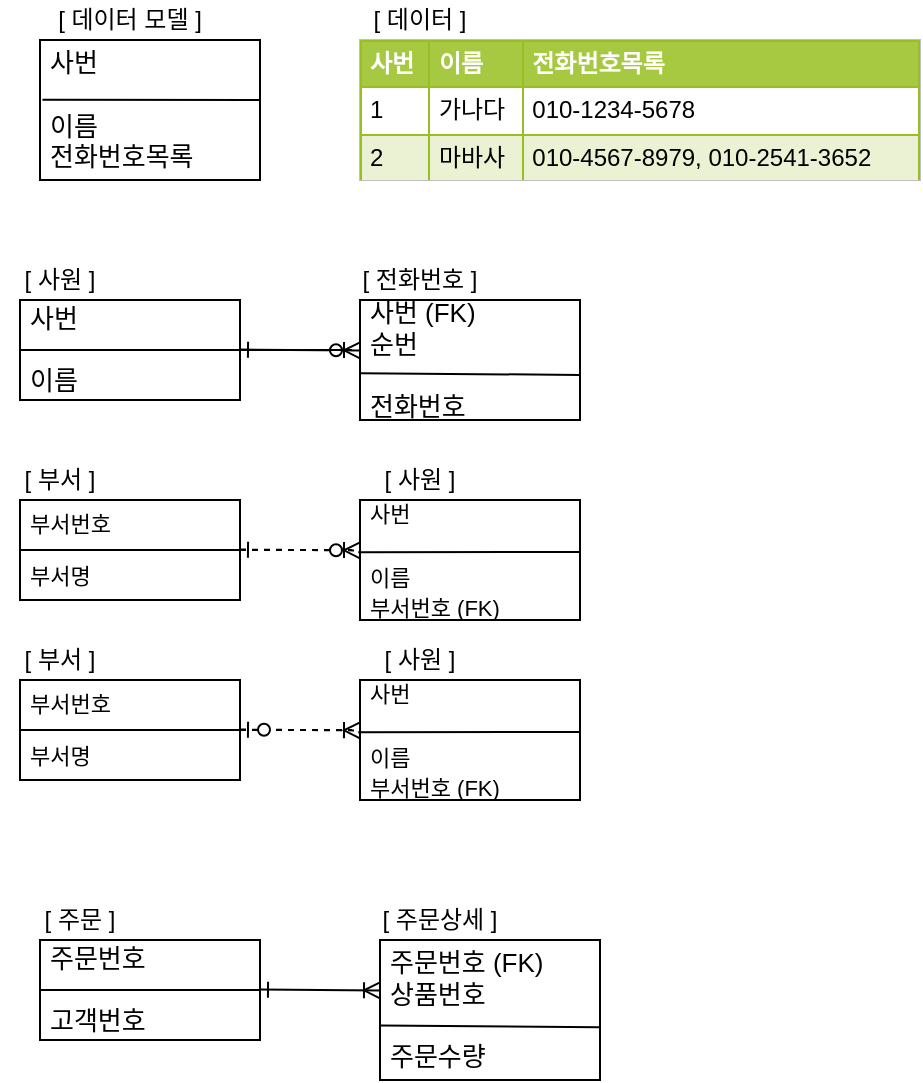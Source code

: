 <mxfile version="14.7.0" type="github">
  <diagram id="yMqmRxsFKSuYLz45rzKb" name="Page-1">
    <mxGraphModel dx="703" dy="366" grid="1" gridSize="10" guides="1" tooltips="1" connect="1" arrows="1" fold="1" page="1" pageScale="1" pageWidth="827" pageHeight="1169" math="0" shadow="0">
      <root>
        <mxCell id="0" />
        <mxCell id="1" parent="0" />
        <mxCell id="aa_f2ZGC6EdxBAOHI3M5-32" value="" style="edgeStyle=orthogonalEdgeStyle;rounded=0;orthogonalLoop=1;jettySize=auto;html=1;endArrow=ERone;endFill=0;jumpSize=6;startSize=7;dashed=1;" parent="1" source="aa_f2ZGC6EdxBAOHI3M5-33" edge="1">
          <mxGeometry relative="1" as="geometry">
            <mxPoint x="140" y="385" as="sourcePoint" />
            <mxPoint x="196" y="385" as="targetPoint" />
            <Array as="points">
              <mxPoint x="160" y="385" />
              <mxPoint x="160" y="385" />
            </Array>
          </mxGeometry>
        </mxCell>
        <mxCell id="aa_f2ZGC6EdxBAOHI3M5-39" value="" style="endArrow=ERoneToMany;html=1;fontSize=13;exitX=1;exitY=0.5;exitDx=0;exitDy=0;startArrow=ERzeroToOne;startFill=1;endFill=0;dashed=1;" parent="1" edge="1">
          <mxGeometry width="50" height="50" relative="1" as="geometry">
            <mxPoint x="140.0" y="384.79" as="sourcePoint" />
            <mxPoint x="200" y="385.21" as="targetPoint" />
          </mxGeometry>
        </mxCell>
        <mxCell id="aa_f2ZGC6EdxBAOHI3M5-31" value="" style="edgeStyle=orthogonalEdgeStyle;rounded=0;orthogonalLoop=1;jettySize=auto;html=1;endArrow=ERone;endFill=0;jumpSize=6;startSize=7;dashed=1;" parent="1" source="aa_f2ZGC6EdxBAOHI3M5-24" edge="1">
          <mxGeometry relative="1" as="geometry">
            <mxPoint x="140" y="295" as="sourcePoint" />
            <mxPoint x="196" y="295" as="targetPoint" />
            <Array as="points">
              <mxPoint x="160" y="295" />
              <mxPoint x="160" y="295" />
            </Array>
          </mxGeometry>
        </mxCell>
        <mxCell id="aa_f2ZGC6EdxBAOHI3M5-1" value="사번&lt;br&gt;&lt;br&gt;이름&lt;br&gt;전화번호목록" style="rounded=0;whiteSpace=wrap;html=1;align=left;spacingLeft=0;spacing=5;fontSize=13;horizontal=1;" parent="1" vertex="1">
          <mxGeometry x="40" y="40" width="110" height="70" as="geometry" />
        </mxCell>
        <mxCell id="aa_f2ZGC6EdxBAOHI3M5-2" value="" style="endArrow=none;html=1;fontSize=13;exitX=0.011;exitY=0.426;exitDx=0;exitDy=0;exitPerimeter=0;" parent="1" source="aa_f2ZGC6EdxBAOHI3M5-1" edge="1">
          <mxGeometry width="50" height="50" relative="1" as="geometry">
            <mxPoint x="50" y="70" as="sourcePoint" />
            <mxPoint x="150" y="70" as="targetPoint" />
          </mxGeometry>
        </mxCell>
        <mxCell id="aa_f2ZGC6EdxBAOHI3M5-11" value="&lt;table border=&quot;1&quot; width=&quot;100%&quot; cellpadding=&quot;4&quot; style=&quot;width: 100% ; height: 100% ; border-collapse: collapse&quot;&gt;&lt;tbody&gt;&lt;tr style=&quot;background-color: #a7c942 ; color: #ffffff ; border: 1px solid #98bf21&quot;&gt;&lt;th align=&quot;left&quot;&gt;사번&lt;/th&gt;&lt;th align=&quot;left&quot;&gt;이름&lt;/th&gt;&lt;th align=&quot;left&quot;&gt;전화번호목록&lt;/th&gt;&lt;/tr&gt;&lt;tr style=&quot;border: 1px solid #98bf21&quot;&gt;&lt;td&gt;1&lt;/td&gt;&lt;td&gt;가나다&lt;/td&gt;&lt;td&gt;010-1234-5678&lt;/td&gt;&lt;/tr&gt;&lt;tr style=&quot;background-color: #eaf2d3 ; border: 1px solid #98bf21&quot;&gt;&lt;td&gt;2&lt;/td&gt;&lt;td&gt;마바사&lt;/td&gt;&lt;td&gt;010-4567-8979, 010-2541-3652&lt;/td&gt;&lt;/tr&gt;&lt;/tbody&gt;&lt;/table&gt;" style="text;html=1;strokeColor=#c0c0c0;fillColor=#ffffff;overflow=fill;rounded=0;" parent="1" vertex="1">
          <mxGeometry x="200" y="40" width="280" height="70" as="geometry" />
        </mxCell>
        <mxCell id="aa_f2ZGC6EdxBAOHI3M5-12" value="[ 데이터 모델 ]" style="text;html=1;strokeColor=none;fillColor=none;align=center;verticalAlign=middle;whiteSpace=wrap;rounded=0;" parent="1" vertex="1">
          <mxGeometry x="40" y="20" width="90" height="20" as="geometry" />
        </mxCell>
        <mxCell id="aa_f2ZGC6EdxBAOHI3M5-13" value="[ 데이터 ]" style="text;html=1;strokeColor=none;fillColor=none;align=center;verticalAlign=middle;whiteSpace=wrap;rounded=0;" parent="1" vertex="1">
          <mxGeometry x="200" y="20" width="60" height="20" as="geometry" />
        </mxCell>
        <mxCell id="aa_f2ZGC6EdxBAOHI3M5-14" value="사번&lt;br&gt;&lt;br&gt;이름" style="rounded=0;whiteSpace=wrap;html=1;align=left;spacingLeft=0;spacing=5;fontSize=13;horizontal=1;" parent="1" vertex="1">
          <mxGeometry x="30" y="170" width="110" height="50" as="geometry" />
        </mxCell>
        <mxCell id="aa_f2ZGC6EdxBAOHI3M5-15" value="" style="endArrow=none;html=1;fontSize=13;exitX=0;exitY=0.5;exitDx=0;exitDy=0;entryX=1;entryY=0.5;entryDx=0;entryDy=0;" parent="1" source="aa_f2ZGC6EdxBAOHI3M5-14" target="aa_f2ZGC6EdxBAOHI3M5-14" edge="1">
          <mxGeometry width="50" height="50" relative="1" as="geometry">
            <mxPoint x="40" y="200" as="sourcePoint" />
            <mxPoint x="140" y="200" as="targetPoint" />
          </mxGeometry>
        </mxCell>
        <mxCell id="aa_f2ZGC6EdxBAOHI3M5-16" value="[ 사원 ]" style="text;html=1;strokeColor=none;fillColor=none;align=center;verticalAlign=middle;whiteSpace=wrap;rounded=0;" parent="1" vertex="1">
          <mxGeometry x="20" y="150" width="60" height="20" as="geometry" />
        </mxCell>
        <mxCell id="aa_f2ZGC6EdxBAOHI3M5-17" value="사번 (FK)&lt;br&gt;순번&lt;br&gt;&lt;br&gt;전화번호" style="rounded=0;whiteSpace=wrap;html=1;align=left;spacingLeft=0;spacing=5;fontSize=13;horizontal=1;" parent="1" vertex="1">
          <mxGeometry x="200" y="170" width="110" height="60" as="geometry" />
        </mxCell>
        <mxCell id="aa_f2ZGC6EdxBAOHI3M5-18" value="" style="endArrow=none;html=1;fontSize=13;entryX=1;entryY=0.624;entryDx=0;entryDy=0;entryPerimeter=0;exitX=0.001;exitY=0.611;exitDx=0;exitDy=0;exitPerimeter=0;" parent="1" source="aa_f2ZGC6EdxBAOHI3M5-17" target="aa_f2ZGC6EdxBAOHI3M5-17" edge="1">
          <mxGeometry width="50" height="50" relative="1" as="geometry">
            <mxPoint x="201" y="190" as="sourcePoint" />
            <mxPoint x="310" y="200" as="targetPoint" />
          </mxGeometry>
        </mxCell>
        <mxCell id="aa_f2ZGC6EdxBAOHI3M5-19" value="[ 전화번호 ]" style="text;html=1;strokeColor=none;fillColor=none;align=center;verticalAlign=middle;whiteSpace=wrap;rounded=0;" parent="1" vertex="1">
          <mxGeometry x="185" y="150" width="90" height="20" as="geometry" />
        </mxCell>
        <mxCell id="aa_f2ZGC6EdxBAOHI3M5-20" value="" style="endArrow=ERzeroToMany;html=1;fontSize=13;exitX=1;exitY=0.5;exitDx=0;exitDy=0;startArrow=ERone;startFill=0;endFill=1;" parent="1" edge="1">
          <mxGeometry width="50" height="50" relative="1" as="geometry">
            <mxPoint x="140.0" y="194.79" as="sourcePoint" />
            <mxPoint x="200" y="195.21" as="targetPoint" />
          </mxGeometry>
        </mxCell>
        <mxCell id="aa_f2ZGC6EdxBAOHI3M5-23" value="" style="edgeStyle=orthogonalEdgeStyle;rounded=0;orthogonalLoop=1;jettySize=auto;html=1;endArrow=ERone;endFill=0;jumpSize=6;startSize=7;" parent="1" source="aa_f2ZGC6EdxBAOHI3M5-14" edge="1">
          <mxGeometry relative="1" as="geometry">
            <mxPoint x="140" y="195" as="sourcePoint" />
            <mxPoint x="196" y="195" as="targetPoint" />
            <Array as="points">
              <mxPoint x="190" y="195" />
              <mxPoint x="190" y="195" />
            </Array>
          </mxGeometry>
        </mxCell>
        <mxCell id="aa_f2ZGC6EdxBAOHI3M5-24" value="부서번호&lt;br style=&quot;font-size: 11px;&quot;&gt;&lt;br style=&quot;font-size: 11px;&quot;&gt;부서명" style="rounded=0;whiteSpace=wrap;html=1;align=left;spacingLeft=0;spacing=5;fontSize=11;horizontal=1;" parent="1" vertex="1">
          <mxGeometry x="30" y="270" width="110" height="50" as="geometry" />
        </mxCell>
        <mxCell id="aa_f2ZGC6EdxBAOHI3M5-25" value="" style="endArrow=none;html=1;fontSize=13;exitX=0;exitY=0.5;exitDx=0;exitDy=0;entryX=1;entryY=0.5;entryDx=0;entryDy=0;" parent="1" source="aa_f2ZGC6EdxBAOHI3M5-24" target="aa_f2ZGC6EdxBAOHI3M5-24" edge="1">
          <mxGeometry width="50" height="50" relative="1" as="geometry">
            <mxPoint x="40" y="300" as="sourcePoint" />
            <mxPoint x="140" y="300" as="targetPoint" />
          </mxGeometry>
        </mxCell>
        <mxCell id="aa_f2ZGC6EdxBAOHI3M5-26" value="[ 부서 ]" style="text;html=1;strokeColor=none;fillColor=none;align=center;verticalAlign=middle;whiteSpace=wrap;rounded=0;" parent="1" vertex="1">
          <mxGeometry x="20" y="250" width="60" height="20" as="geometry" />
        </mxCell>
        <mxCell id="aa_f2ZGC6EdxBAOHI3M5-27" value="&lt;font style=&quot;font-size: 11px&quot;&gt;사번&lt;br&gt;&lt;br&gt;이름&lt;br&gt;부서번호 (FK)&lt;/font&gt;" style="rounded=0;whiteSpace=wrap;html=1;align=left;spacingLeft=0;spacing=5;fontSize=13;horizontal=1;" parent="1" vertex="1">
          <mxGeometry x="200" y="270" width="110" height="60" as="geometry" />
        </mxCell>
        <mxCell id="aa_f2ZGC6EdxBAOHI3M5-28" value="" style="endArrow=none;html=1;fontSize=13;exitX=-0.008;exitY=0.435;exitDx=0;exitDy=0;exitPerimeter=0;" parent="1" source="aa_f2ZGC6EdxBAOHI3M5-27" edge="1">
          <mxGeometry width="50" height="50" relative="1" as="geometry">
            <mxPoint x="201" y="290" as="sourcePoint" />
            <mxPoint x="310" y="296" as="targetPoint" />
            <Array as="points" />
          </mxGeometry>
        </mxCell>
        <mxCell id="aa_f2ZGC6EdxBAOHI3M5-29" value="[ 사원 ]" style="text;html=1;strokeColor=none;fillColor=none;align=center;verticalAlign=middle;whiteSpace=wrap;rounded=0;" parent="1" vertex="1">
          <mxGeometry x="185" y="250" width="90" height="20" as="geometry" />
        </mxCell>
        <mxCell id="aa_f2ZGC6EdxBAOHI3M5-30" value="" style="endArrow=ERzeroToMany;html=1;fontSize=13;exitX=1;exitY=0.5;exitDx=0;exitDy=0;startArrow=ERone;startFill=0;endFill=1;dashed=1;" parent="1" edge="1">
          <mxGeometry width="50" height="50" relative="1" as="geometry">
            <mxPoint x="140.0" y="294.79" as="sourcePoint" />
            <mxPoint x="200" y="295.21" as="targetPoint" />
          </mxGeometry>
        </mxCell>
        <mxCell id="aa_f2ZGC6EdxBAOHI3M5-33" value="부서번호&lt;br style=&quot;font-size: 11px;&quot;&gt;&lt;br style=&quot;font-size: 11px;&quot;&gt;부서명" style="rounded=0;whiteSpace=wrap;html=1;align=left;spacingLeft=0;spacing=5;fontSize=11;horizontal=1;" parent="1" vertex="1">
          <mxGeometry x="30" y="360" width="110" height="50" as="geometry" />
        </mxCell>
        <mxCell id="aa_f2ZGC6EdxBAOHI3M5-34" value="" style="endArrow=none;html=1;fontSize=13;exitX=0;exitY=0.5;exitDx=0;exitDy=0;entryX=1;entryY=0.5;entryDx=0;entryDy=0;" parent="1" source="aa_f2ZGC6EdxBAOHI3M5-33" target="aa_f2ZGC6EdxBAOHI3M5-33" edge="1">
          <mxGeometry width="50" height="50" relative="1" as="geometry">
            <mxPoint x="40" y="390" as="sourcePoint" />
            <mxPoint x="140" y="390" as="targetPoint" />
          </mxGeometry>
        </mxCell>
        <mxCell id="aa_f2ZGC6EdxBAOHI3M5-35" value="[ 부서 ]" style="text;html=1;strokeColor=none;fillColor=none;align=center;verticalAlign=middle;whiteSpace=wrap;rounded=0;" parent="1" vertex="1">
          <mxGeometry x="20" y="340" width="60" height="20" as="geometry" />
        </mxCell>
        <mxCell id="aa_f2ZGC6EdxBAOHI3M5-36" value="&lt;font style=&quot;font-size: 11px&quot;&gt;사번&lt;br&gt;&lt;br&gt;이름&lt;br&gt;부서번호 (FK)&lt;/font&gt;" style="rounded=0;whiteSpace=wrap;html=1;align=left;spacingLeft=0;spacing=5;fontSize=13;horizontal=1;" parent="1" vertex="1">
          <mxGeometry x="200" y="360" width="110" height="60" as="geometry" />
        </mxCell>
        <mxCell id="aa_f2ZGC6EdxBAOHI3M5-37" value="" style="endArrow=none;html=1;fontSize=13;exitX=-0.008;exitY=0.435;exitDx=0;exitDy=0;exitPerimeter=0;" parent="1" source="aa_f2ZGC6EdxBAOHI3M5-36" edge="1">
          <mxGeometry width="50" height="50" relative="1" as="geometry">
            <mxPoint x="201" y="380" as="sourcePoint" />
            <mxPoint x="310" y="386" as="targetPoint" />
            <Array as="points" />
          </mxGeometry>
        </mxCell>
        <mxCell id="aa_f2ZGC6EdxBAOHI3M5-38" value="[ 사원 ]" style="text;html=1;strokeColor=none;fillColor=none;align=center;verticalAlign=middle;whiteSpace=wrap;rounded=0;" parent="1" vertex="1">
          <mxGeometry x="185" y="340" width="90" height="20" as="geometry" />
        </mxCell>
        <mxCell id="FcClcVn5UjZBTRUIwMFB-1" value="주문번호&lt;br&gt;&lt;br&gt;고객번호" style="rounded=0;whiteSpace=wrap;html=1;align=left;spacingLeft=0;spacing=5;fontSize=13;horizontal=1;" vertex="1" parent="1">
          <mxGeometry x="40" y="490" width="110" height="50" as="geometry" />
        </mxCell>
        <mxCell id="FcClcVn5UjZBTRUIwMFB-2" value="" style="endArrow=none;html=1;fontSize=13;exitX=0;exitY=0.5;exitDx=0;exitDy=0;entryX=1;entryY=0.5;entryDx=0;entryDy=0;" edge="1" parent="1" source="FcClcVn5UjZBTRUIwMFB-1" target="FcClcVn5UjZBTRUIwMFB-1">
          <mxGeometry width="50" height="50" relative="1" as="geometry">
            <mxPoint x="50" y="520" as="sourcePoint" />
            <mxPoint x="150" y="520" as="targetPoint" />
          </mxGeometry>
        </mxCell>
        <mxCell id="FcClcVn5UjZBTRUIwMFB-3" value="[ 주문 ]" style="text;html=1;strokeColor=none;fillColor=none;align=center;verticalAlign=middle;whiteSpace=wrap;rounded=0;" vertex="1" parent="1">
          <mxGeometry x="30" y="470" width="60" height="20" as="geometry" />
        </mxCell>
        <mxCell id="FcClcVn5UjZBTRUIwMFB-4" value="주문번호 (FK)&lt;br&gt;상품번호&lt;br&gt;&lt;br&gt;주문수량" style="rounded=0;whiteSpace=wrap;html=1;align=left;spacingLeft=0;spacing=5;fontSize=13;horizontal=1;" vertex="1" parent="1">
          <mxGeometry x="210" y="490" width="110" height="70" as="geometry" />
        </mxCell>
        <mxCell id="FcClcVn5UjZBTRUIwMFB-5" value="" style="endArrow=none;html=1;fontSize=13;entryX=1;entryY=0.624;entryDx=0;entryDy=0;entryPerimeter=0;exitX=0.001;exitY=0.611;exitDx=0;exitDy=0;exitPerimeter=0;" edge="1" parent="1" source="FcClcVn5UjZBTRUIwMFB-4" target="FcClcVn5UjZBTRUIwMFB-4">
          <mxGeometry width="50" height="50" relative="1" as="geometry">
            <mxPoint x="211" y="510" as="sourcePoint" />
            <mxPoint x="320" y="520" as="targetPoint" />
          </mxGeometry>
        </mxCell>
        <mxCell id="FcClcVn5UjZBTRUIwMFB-6" value="[ 주문상세 ]" style="text;html=1;strokeColor=none;fillColor=none;align=center;verticalAlign=middle;whiteSpace=wrap;rounded=0;" vertex="1" parent="1">
          <mxGeometry x="195" y="470" width="90" height="20" as="geometry" />
        </mxCell>
        <mxCell id="FcClcVn5UjZBTRUIwMFB-7" value="" style="endArrow=ERoneToMany;html=1;fontSize=13;exitX=1;exitY=0.5;exitDx=0;exitDy=0;startArrow=ERone;startFill=0;endFill=0;" edge="1" parent="1">
          <mxGeometry width="50" height="50" relative="1" as="geometry">
            <mxPoint x="150" y="514.79" as="sourcePoint" />
            <mxPoint x="210" y="515.21" as="targetPoint" />
          </mxGeometry>
        </mxCell>
      </root>
    </mxGraphModel>
  </diagram>
</mxfile>
